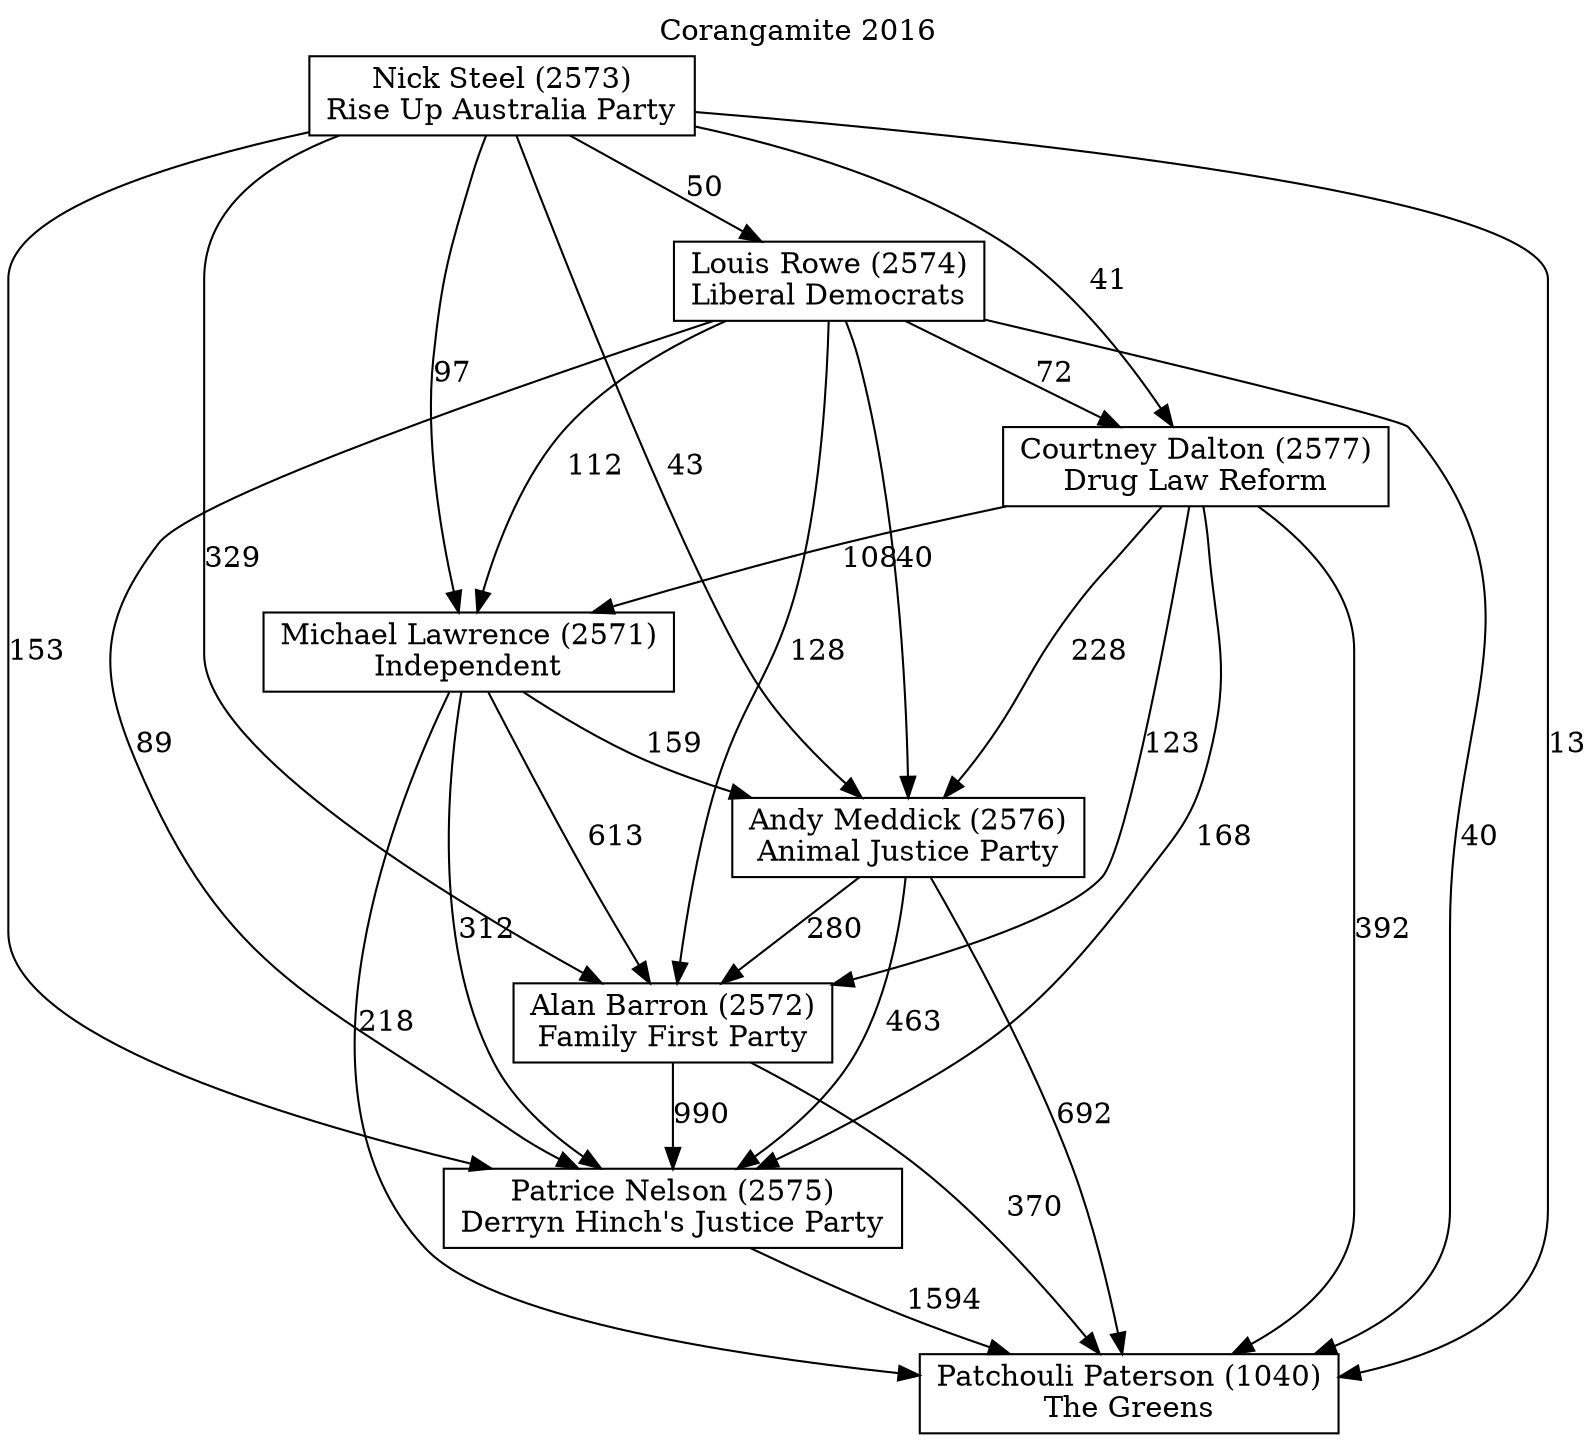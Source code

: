 // House preference flow
digraph "Patchouli Paterson (1040)_Corangamite_2016" {
	graph [label="Corangamite 2016" labelloc=t mclimit=10]
	node [shape=box]
	"Courtney Dalton (2577)" [label="Courtney Dalton (2577)
Drug Law Reform"]
	"Patrice Nelson (2575)" [label="Patrice Nelson (2575)
Derryn Hinch's Justice Party"]
	"Patchouli Paterson (1040)" [label="Patchouli Paterson (1040)
The Greens"]
	"Nick Steel (2573)" [label="Nick Steel (2573)
Rise Up Australia Party"]
	"Andy Meddick (2576)" [label="Andy Meddick (2576)
Animal Justice Party"]
	"Michael Lawrence (2571)" [label="Michael Lawrence (2571)
Independent"]
	"Alan Barron (2572)" [label="Alan Barron (2572)
Family First Party"]
	"Louis Rowe (2574)" [label="Louis Rowe (2574)
Liberal Democrats"]
	"Alan Barron (2572)" -> "Patchouli Paterson (1040)" [label=370]
	"Nick Steel (2573)" -> "Alan Barron (2572)" [label=329]
	"Courtney Dalton (2577)" -> "Patrice Nelson (2575)" [label=168]
	"Louis Rowe (2574)" -> "Patchouli Paterson (1040)" [label=40]
	"Michael Lawrence (2571)" -> "Patrice Nelson (2575)" [label=312]
	"Nick Steel (2573)" -> "Andy Meddick (2576)" [label=43]
	"Louis Rowe (2574)" -> "Alan Barron (2572)" [label=128]
	"Michael Lawrence (2571)" -> "Patchouli Paterson (1040)" [label=218]
	"Courtney Dalton (2577)" -> "Alan Barron (2572)" [label=123]
	"Michael Lawrence (2571)" -> "Alan Barron (2572)" [label=613]
	"Nick Steel (2573)" -> "Courtney Dalton (2577)" [label=41]
	"Andy Meddick (2576)" -> "Alan Barron (2572)" [label=280]
	"Louis Rowe (2574)" -> "Courtney Dalton (2577)" [label=72]
	"Patrice Nelson (2575)" -> "Patchouli Paterson (1040)" [label=1594]
	"Alan Barron (2572)" -> "Patrice Nelson (2575)" [label=990]
	"Courtney Dalton (2577)" -> "Michael Lawrence (2571)" [label=108]
	"Andy Meddick (2576)" -> "Patchouli Paterson (1040)" [label=692]
	"Louis Rowe (2574)" -> "Andy Meddick (2576)" [label=40]
	"Courtney Dalton (2577)" -> "Patchouli Paterson (1040)" [label=392]
	"Louis Rowe (2574)" -> "Patrice Nelson (2575)" [label=89]
	"Nick Steel (2573)" -> "Patrice Nelson (2575)" [label=153]
	"Andy Meddick (2576)" -> "Patrice Nelson (2575)" [label=463]
	"Courtney Dalton (2577)" -> "Andy Meddick (2576)" [label=228]
	"Nick Steel (2573)" -> "Michael Lawrence (2571)" [label=97]
	"Michael Lawrence (2571)" -> "Andy Meddick (2576)" [label=159]
	"Louis Rowe (2574)" -> "Michael Lawrence (2571)" [label=112]
	"Nick Steel (2573)" -> "Louis Rowe (2574)" [label=50]
	"Nick Steel (2573)" -> "Patchouli Paterson (1040)" [label=13]
}

